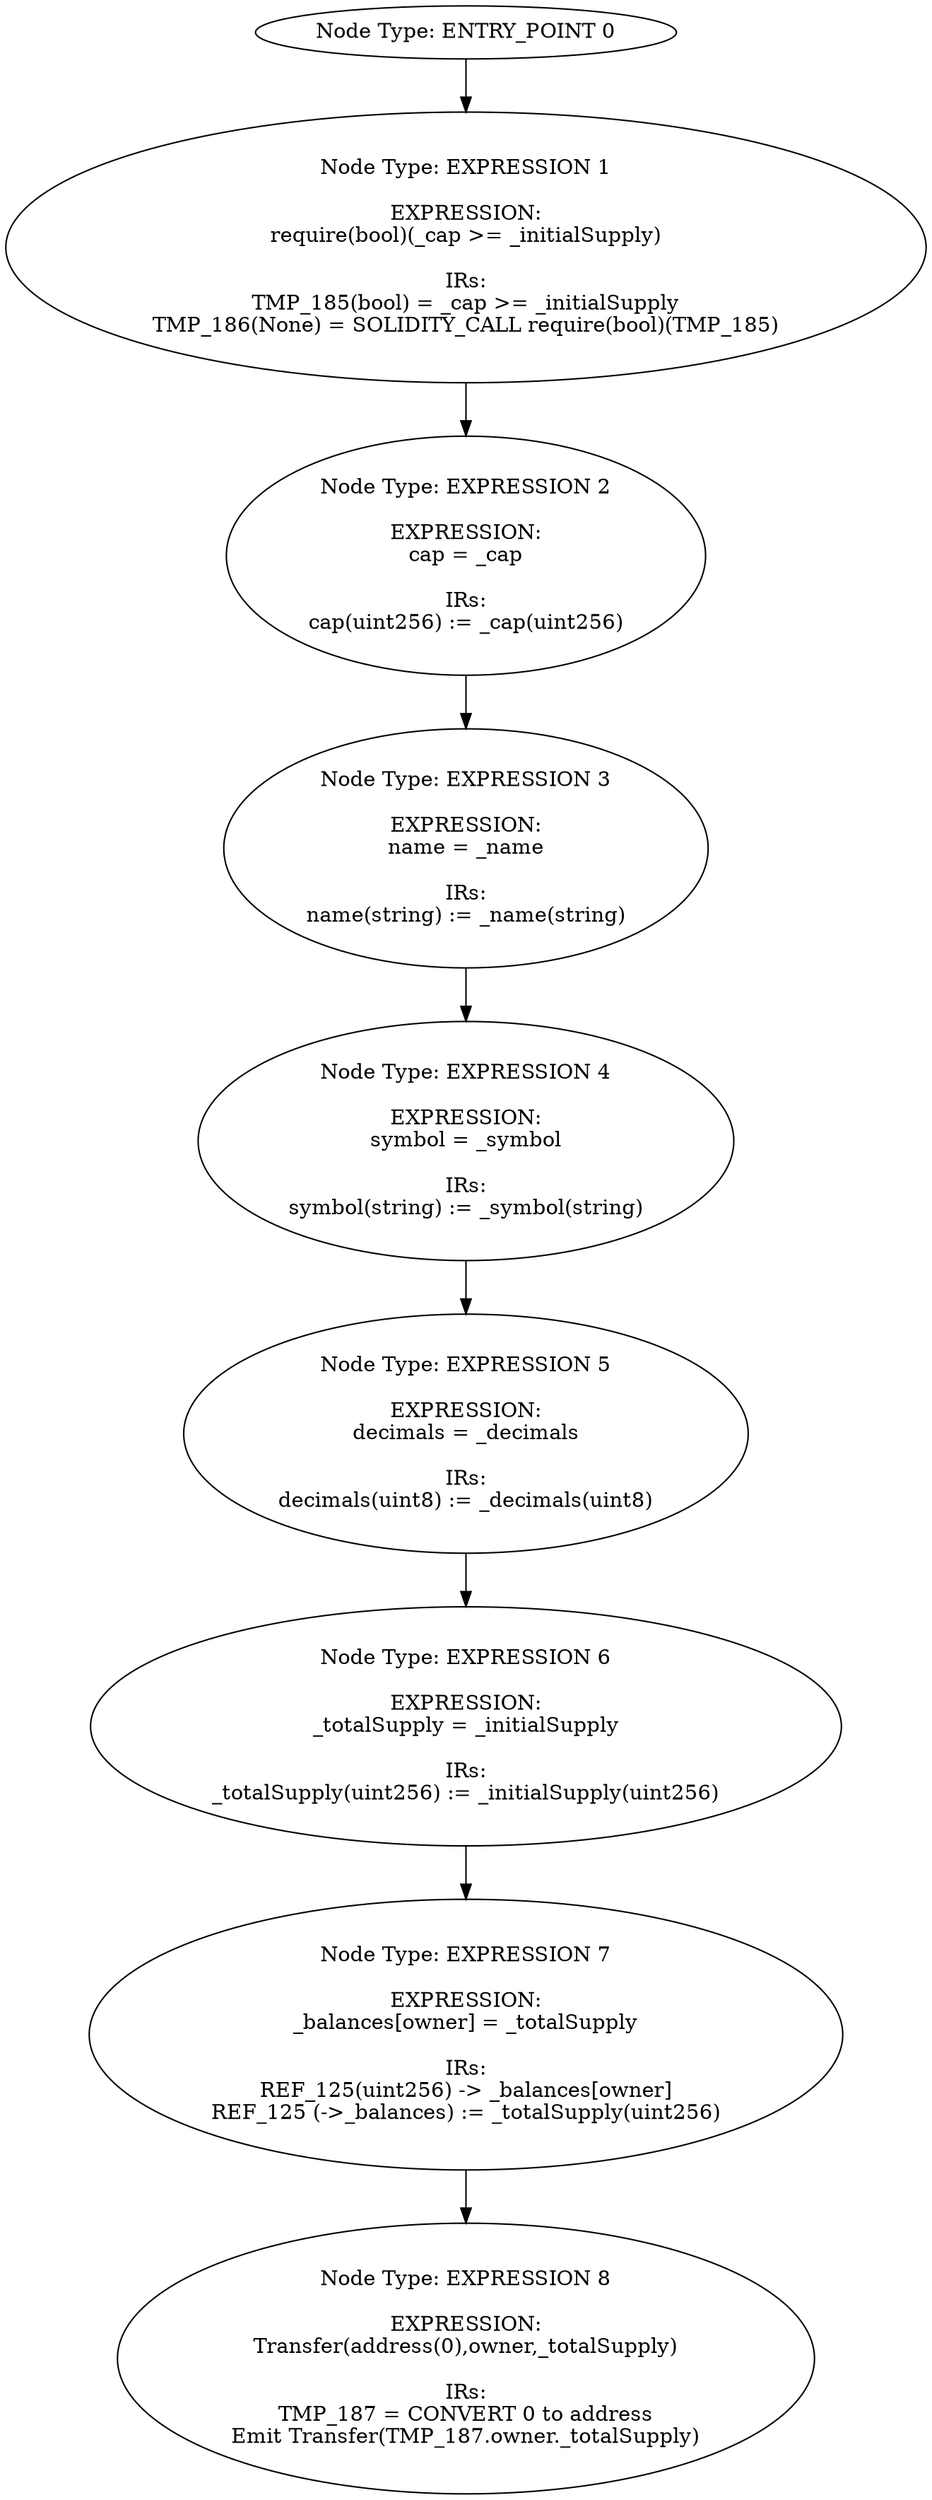 digraph{
0[label="Node Type: ENTRY_POINT 0
"];
0->1;
1[label="Node Type: EXPRESSION 1

EXPRESSION:
require(bool)(_cap >= _initialSupply)

IRs:
TMP_185(bool) = _cap >= _initialSupply
TMP_186(None) = SOLIDITY_CALL require(bool)(TMP_185)"];
1->2;
2[label="Node Type: EXPRESSION 2

EXPRESSION:
cap = _cap

IRs:
cap(uint256) := _cap(uint256)"];
2->3;
3[label="Node Type: EXPRESSION 3

EXPRESSION:
name = _name

IRs:
name(string) := _name(string)"];
3->4;
4[label="Node Type: EXPRESSION 4

EXPRESSION:
symbol = _symbol

IRs:
symbol(string) := _symbol(string)"];
4->5;
5[label="Node Type: EXPRESSION 5

EXPRESSION:
decimals = _decimals

IRs:
decimals(uint8) := _decimals(uint8)"];
5->6;
6[label="Node Type: EXPRESSION 6

EXPRESSION:
_totalSupply = _initialSupply

IRs:
_totalSupply(uint256) := _initialSupply(uint256)"];
6->7;
7[label="Node Type: EXPRESSION 7

EXPRESSION:
_balances[owner] = _totalSupply

IRs:
REF_125(uint256) -> _balances[owner]
REF_125 (->_balances) := _totalSupply(uint256)"];
7->8;
8[label="Node Type: EXPRESSION 8

EXPRESSION:
Transfer(address(0),owner,_totalSupply)

IRs:
TMP_187 = CONVERT 0 to address
Emit Transfer(TMP_187.owner._totalSupply)"];
}
